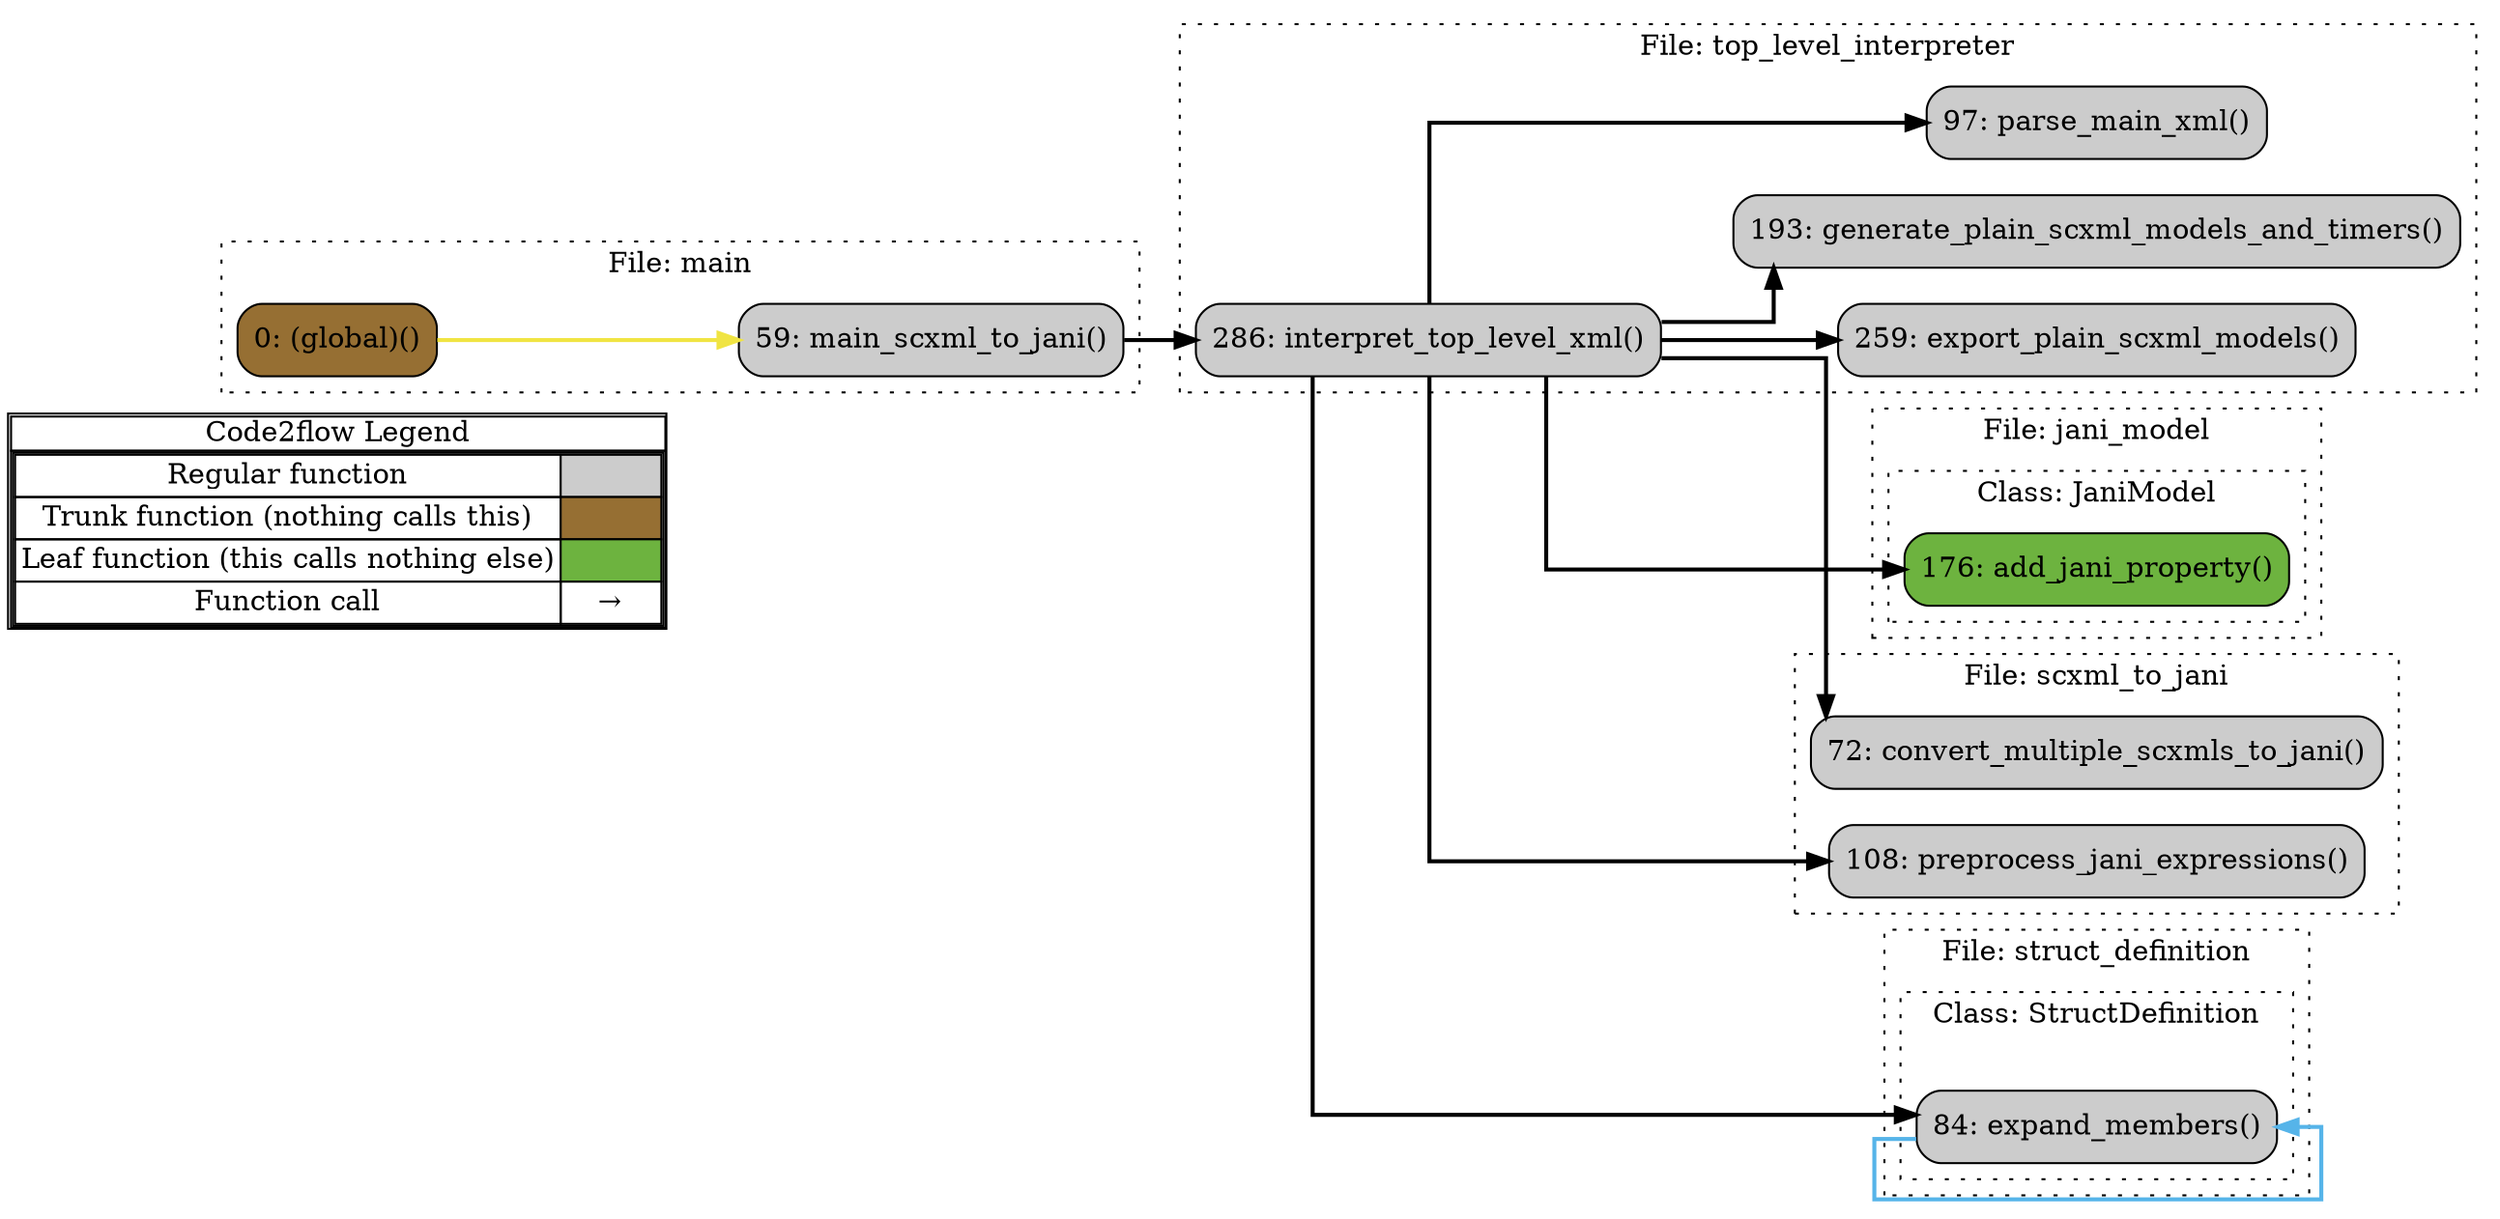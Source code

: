 digraph G {
concentrate=true;
splines="ortho";
rankdir="LR";
subgraph legend{
    rank = min;
    label = "legend";
    Legend [shape=none, margin=0, label = <
        <table cellspacing="0" cellpadding="0" border="1"><tr><td>Code2flow Legend</td></tr><tr><td>
        <table cellspacing="0">
        <tr><td>Regular function</td><td width="50px" bgcolor='#cccccc'></td></tr>
        <tr><td>Trunk function (nothing calls this)</td><td bgcolor='#966F33'></td></tr>
        <tr><td>Leaf function (this calls nothing else)</td><td bgcolor='#6db33f'></td></tr>
        <tr><td>Function call</td><td><font color='black'>&#8594;</font></td></tr>
        </table></td></tr></table>
        >];
}node_70803d0b [label="176: add_jani_property()" name="jani_model::JaniModel.add_jani_property" shape="rect" style="rounded,filled" fillcolor="#6db33f" ];
node_256e0f1c [label="0: (global)()" name="main::(global)" shape="rect" style="rounded,filled" fillcolor="#966F33" ];
node_a1efae00 [label="59: main_scxml_to_jani()" name="main::main_scxml_to_jani" shape="rect" style="rounded,filled" fillcolor="#cccccc" ];
node_36290646 [label="72: convert_multiple_scxmls_to_jani()" name="scxml_to_jani::convert_multiple_scxmls_to_jani" shape="rect" style="rounded,filled" fillcolor="#cccccc" ];
node_d3ef4dfe [label="108: preprocess_jani_expressions()" name="scxml_to_jani::preprocess_jani_expressions" shape="rect" style="rounded,filled" fillcolor="#cccccc" ];
node_77ff91b2 [label="84: expand_members()" name="struct_definition::StructDefinition.expand_members" shape="rect" style="rounded,filled" fillcolor="#cccccc" ];
node_9139c69f [label="259: export_plain_scxml_models()" name="top_level_interpreter::export_plain_scxml_models" shape="rect" style="rounded,filled" fillcolor="#cccccc" ];
node_c10f528f [label="193: generate_plain_scxml_models_and_timers()" name="top_level_interpreter::generate_plain_scxml_models_and_timers" shape="rect" style="rounded,filled" fillcolor="#cccccc" ];
node_fefaa4f0 [label="286: interpret_top_level_xml()" name="top_level_interpreter::interpret_top_level_xml" shape="rect" style="rounded,filled" fillcolor="#cccccc" ];
node_faeff58b [label="97: parse_main_xml()" name="top_level_interpreter::parse_main_xml" shape="rect" style="rounded,filled" fillcolor="#cccccc" ];
node_256e0f1c -> node_a1efae00 [color="#F0E442" penwidth="2"];
node_a1efae00 -> node_fefaa4f0 [color="#000000" penwidth="2"];
node_77ff91b2 -> node_77ff91b2 [color="#56B4E9" penwidth="2"];
node_fefaa4f0 -> node_70803d0b [color="#000000" penwidth="2"];
node_fefaa4f0 -> node_36290646 [color="#000000" penwidth="2"];
node_fefaa4f0 -> node_d3ef4dfe [color="#000000" penwidth="2"];
node_fefaa4f0 -> node_77ff91b2 [color="#000000" penwidth="2"];
node_fefaa4f0 -> node_9139c69f [color="#000000" penwidth="2"];
node_fefaa4f0 -> node_c10f528f [color="#000000" penwidth="2"];
node_fefaa4f0 -> node_faeff58b [color="#000000" penwidth="2"];
subgraph cluster_8eda4961 {
    label="File: jani_model";
    name="jani_model";
    style="filled";
    graph[style=dotted];
    subgraph cluster_0431ce20 {
        node_70803d0b;
        label="Class: JaniModel";
        name="JaniModel";
        style="filled";
        graph[style=dotted];
    };
};
subgraph cluster_14e33554 {
    node_a1efae00 node_256e0f1c;
    label="File: main";
    name="main";
    style="filled";
    graph[style=dotted];
};
subgraph cluster_6dd9483b {
    node_36290646 node_d3ef4dfe;
    label="File: scxml_to_jani";
    name="scxml_to_jani";
    style="filled";
    graph[style=dotted];
};
subgraph cluster_e700bafc {
    label="File: struct_definition";
    name="struct_definition";
    style="filled";
    graph[style=dotted];
    subgraph cluster_bb5376bd {
        node_77ff91b2;
        label="Class: StructDefinition";
        name="StructDefinition";
        style="filled";
        graph[style=dotted];
    };
};
subgraph cluster_1dad82a2 {
    node_faeff58b node_c10f528f node_9139c69f node_fefaa4f0;
    label="File: top_level_interpreter";
    name="top_level_interpreter";
    style="filled";
    graph[style=dotted];
};
}
